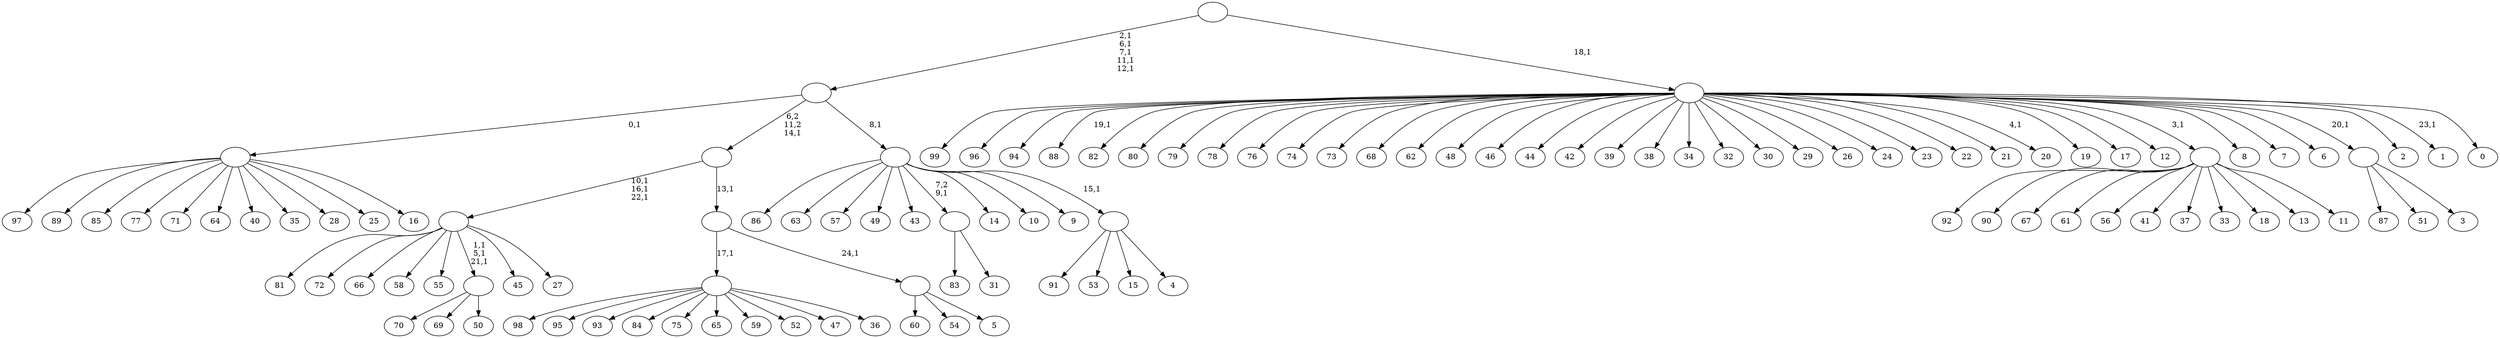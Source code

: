 digraph T {
	125 [label="99"]
	124 [label="98"]
	123 [label="97"]
	122 [label="96"]
	121 [label="95"]
	120 [label="94"]
	119 [label="93"]
	118 [label="92"]
	117 [label="91"]
	116 [label="90"]
	115 [label="89"]
	114 [label="88"]
	112 [label="87"]
	111 [label="86"]
	110 [label="85"]
	109 [label="84"]
	108 [label="83"]
	107 [label="82"]
	106 [label="81"]
	105 [label="80"]
	104 [label="79"]
	103 [label="78"]
	102 [label="77"]
	101 [label="76"]
	100 [label="75"]
	99 [label="74"]
	98 [label="73"]
	97 [label="72"]
	96 [label="71"]
	95 [label="70"]
	94 [label="69"]
	93 [label="68"]
	92 [label="67"]
	91 [label="66"]
	90 [label="65"]
	89 [label="64"]
	88 [label="63"]
	87 [label="62"]
	86 [label="61"]
	85 [label="60"]
	84 [label="59"]
	83 [label="58"]
	82 [label="57"]
	81 [label="56"]
	80 [label="55"]
	79 [label="54"]
	78 [label="53"]
	77 [label="52"]
	76 [label="51"]
	75 [label="50"]
	74 [label=""]
	71 [label="49"]
	70 [label="48"]
	69 [label="47"]
	68 [label="46"]
	67 [label="45"]
	66 [label="44"]
	65 [label="43"]
	64 [label="42"]
	63 [label="41"]
	62 [label="40"]
	61 [label="39"]
	60 [label="38"]
	59 [label="37"]
	58 [label="36"]
	57 [label=""]
	56 [label="35"]
	55 [label="34"]
	54 [label="33"]
	53 [label="32"]
	52 [label="31"]
	51 [label=""]
	50 [label="30"]
	49 [label="29"]
	48 [label="28"]
	47 [label="27"]
	46 [label=""]
	43 [label="26"]
	42 [label="25"]
	41 [label="24"]
	40 [label="23"]
	39 [label="22"]
	38 [label="21"]
	37 [label="20"]
	35 [label="19"]
	34 [label="18"]
	33 [label="17"]
	32 [label="16"]
	31 [label=""]
	30 [label="15"]
	29 [label="14"]
	28 [label="13"]
	27 [label="12"]
	26 [label="11"]
	25 [label=""]
	24 [label="10"]
	23 [label="9"]
	22 [label="8"]
	21 [label="7"]
	20 [label="6"]
	19 [label="5"]
	18 [label=""]
	17 [label=""]
	16 [label=""]
	15 [label="4"]
	14 [label=""]
	13 [label=""]
	12 [label=""]
	7 [label="3"]
	6 [label=""]
	5 [label="2"]
	4 [label="1"]
	2 [label="0"]
	1 [label=""]
	0 [label=""]
	74 -> 95 [label=""]
	74 -> 94 [label=""]
	74 -> 75 [label=""]
	57 -> 124 [label=""]
	57 -> 121 [label=""]
	57 -> 119 [label=""]
	57 -> 109 [label=""]
	57 -> 100 [label=""]
	57 -> 90 [label=""]
	57 -> 84 [label=""]
	57 -> 77 [label=""]
	57 -> 69 [label=""]
	57 -> 58 [label=""]
	51 -> 108 [label=""]
	51 -> 52 [label=""]
	46 -> 74 [label="1,1\n5,1\n21,1"]
	46 -> 106 [label=""]
	46 -> 97 [label=""]
	46 -> 91 [label=""]
	46 -> 83 [label=""]
	46 -> 80 [label=""]
	46 -> 67 [label=""]
	46 -> 47 [label=""]
	31 -> 123 [label=""]
	31 -> 115 [label=""]
	31 -> 110 [label=""]
	31 -> 102 [label=""]
	31 -> 96 [label=""]
	31 -> 89 [label=""]
	31 -> 62 [label=""]
	31 -> 56 [label=""]
	31 -> 48 [label=""]
	31 -> 42 [label=""]
	31 -> 32 [label=""]
	25 -> 118 [label=""]
	25 -> 116 [label=""]
	25 -> 92 [label=""]
	25 -> 86 [label=""]
	25 -> 81 [label=""]
	25 -> 63 [label=""]
	25 -> 59 [label=""]
	25 -> 54 [label=""]
	25 -> 34 [label=""]
	25 -> 28 [label=""]
	25 -> 26 [label=""]
	18 -> 85 [label=""]
	18 -> 79 [label=""]
	18 -> 19 [label=""]
	17 -> 57 [label="17,1"]
	17 -> 18 [label="24,1"]
	16 -> 46 [label="10,1\n16,1\n22,1"]
	16 -> 17 [label="13,1"]
	14 -> 117 [label=""]
	14 -> 78 [label=""]
	14 -> 30 [label=""]
	14 -> 15 [label=""]
	13 -> 111 [label=""]
	13 -> 88 [label=""]
	13 -> 82 [label=""]
	13 -> 71 [label=""]
	13 -> 65 [label=""]
	13 -> 51 [label="7,2\n9,1"]
	13 -> 29 [label=""]
	13 -> 24 [label=""]
	13 -> 23 [label=""]
	13 -> 14 [label="15,1"]
	12 -> 31 [label="0,1"]
	12 -> 16 [label="6,2\n11,2\n14,1"]
	12 -> 13 [label="8,1"]
	6 -> 112 [label=""]
	6 -> 76 [label=""]
	6 -> 7 [label=""]
	1 -> 4 [label="23,1"]
	1 -> 37 [label="4,1"]
	1 -> 114 [label="19,1"]
	1 -> 125 [label=""]
	1 -> 122 [label=""]
	1 -> 120 [label=""]
	1 -> 107 [label=""]
	1 -> 105 [label=""]
	1 -> 104 [label=""]
	1 -> 103 [label=""]
	1 -> 101 [label=""]
	1 -> 99 [label=""]
	1 -> 98 [label=""]
	1 -> 93 [label=""]
	1 -> 87 [label=""]
	1 -> 70 [label=""]
	1 -> 68 [label=""]
	1 -> 66 [label=""]
	1 -> 64 [label=""]
	1 -> 61 [label=""]
	1 -> 60 [label=""]
	1 -> 55 [label=""]
	1 -> 53 [label=""]
	1 -> 50 [label=""]
	1 -> 49 [label=""]
	1 -> 43 [label=""]
	1 -> 41 [label=""]
	1 -> 40 [label=""]
	1 -> 39 [label=""]
	1 -> 38 [label=""]
	1 -> 35 [label=""]
	1 -> 33 [label=""]
	1 -> 27 [label=""]
	1 -> 25 [label="3,1"]
	1 -> 22 [label=""]
	1 -> 21 [label=""]
	1 -> 20 [label=""]
	1 -> 6 [label="20,1"]
	1 -> 5 [label=""]
	1 -> 2 [label=""]
	0 -> 12 [label="2,1\n6,1\n7,1\n11,1\n12,1"]
	0 -> 1 [label="18,1"]
}
